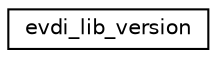 digraph "圖形化之類別階層"
{
 // LATEX_PDF_SIZE
  edge [fontname="Helvetica",fontsize="10",labelfontname="Helvetica",labelfontsize="10"];
  node [fontname="Helvetica",fontsize="10",shape=record];
  rankdir="LR";
  Node0 [label="evdi_lib_version",height=0.2,width=0.4,color="black", fillcolor="white", style="filled",URL="$structevdi__lib__version.html",tooltip=" "];
}
